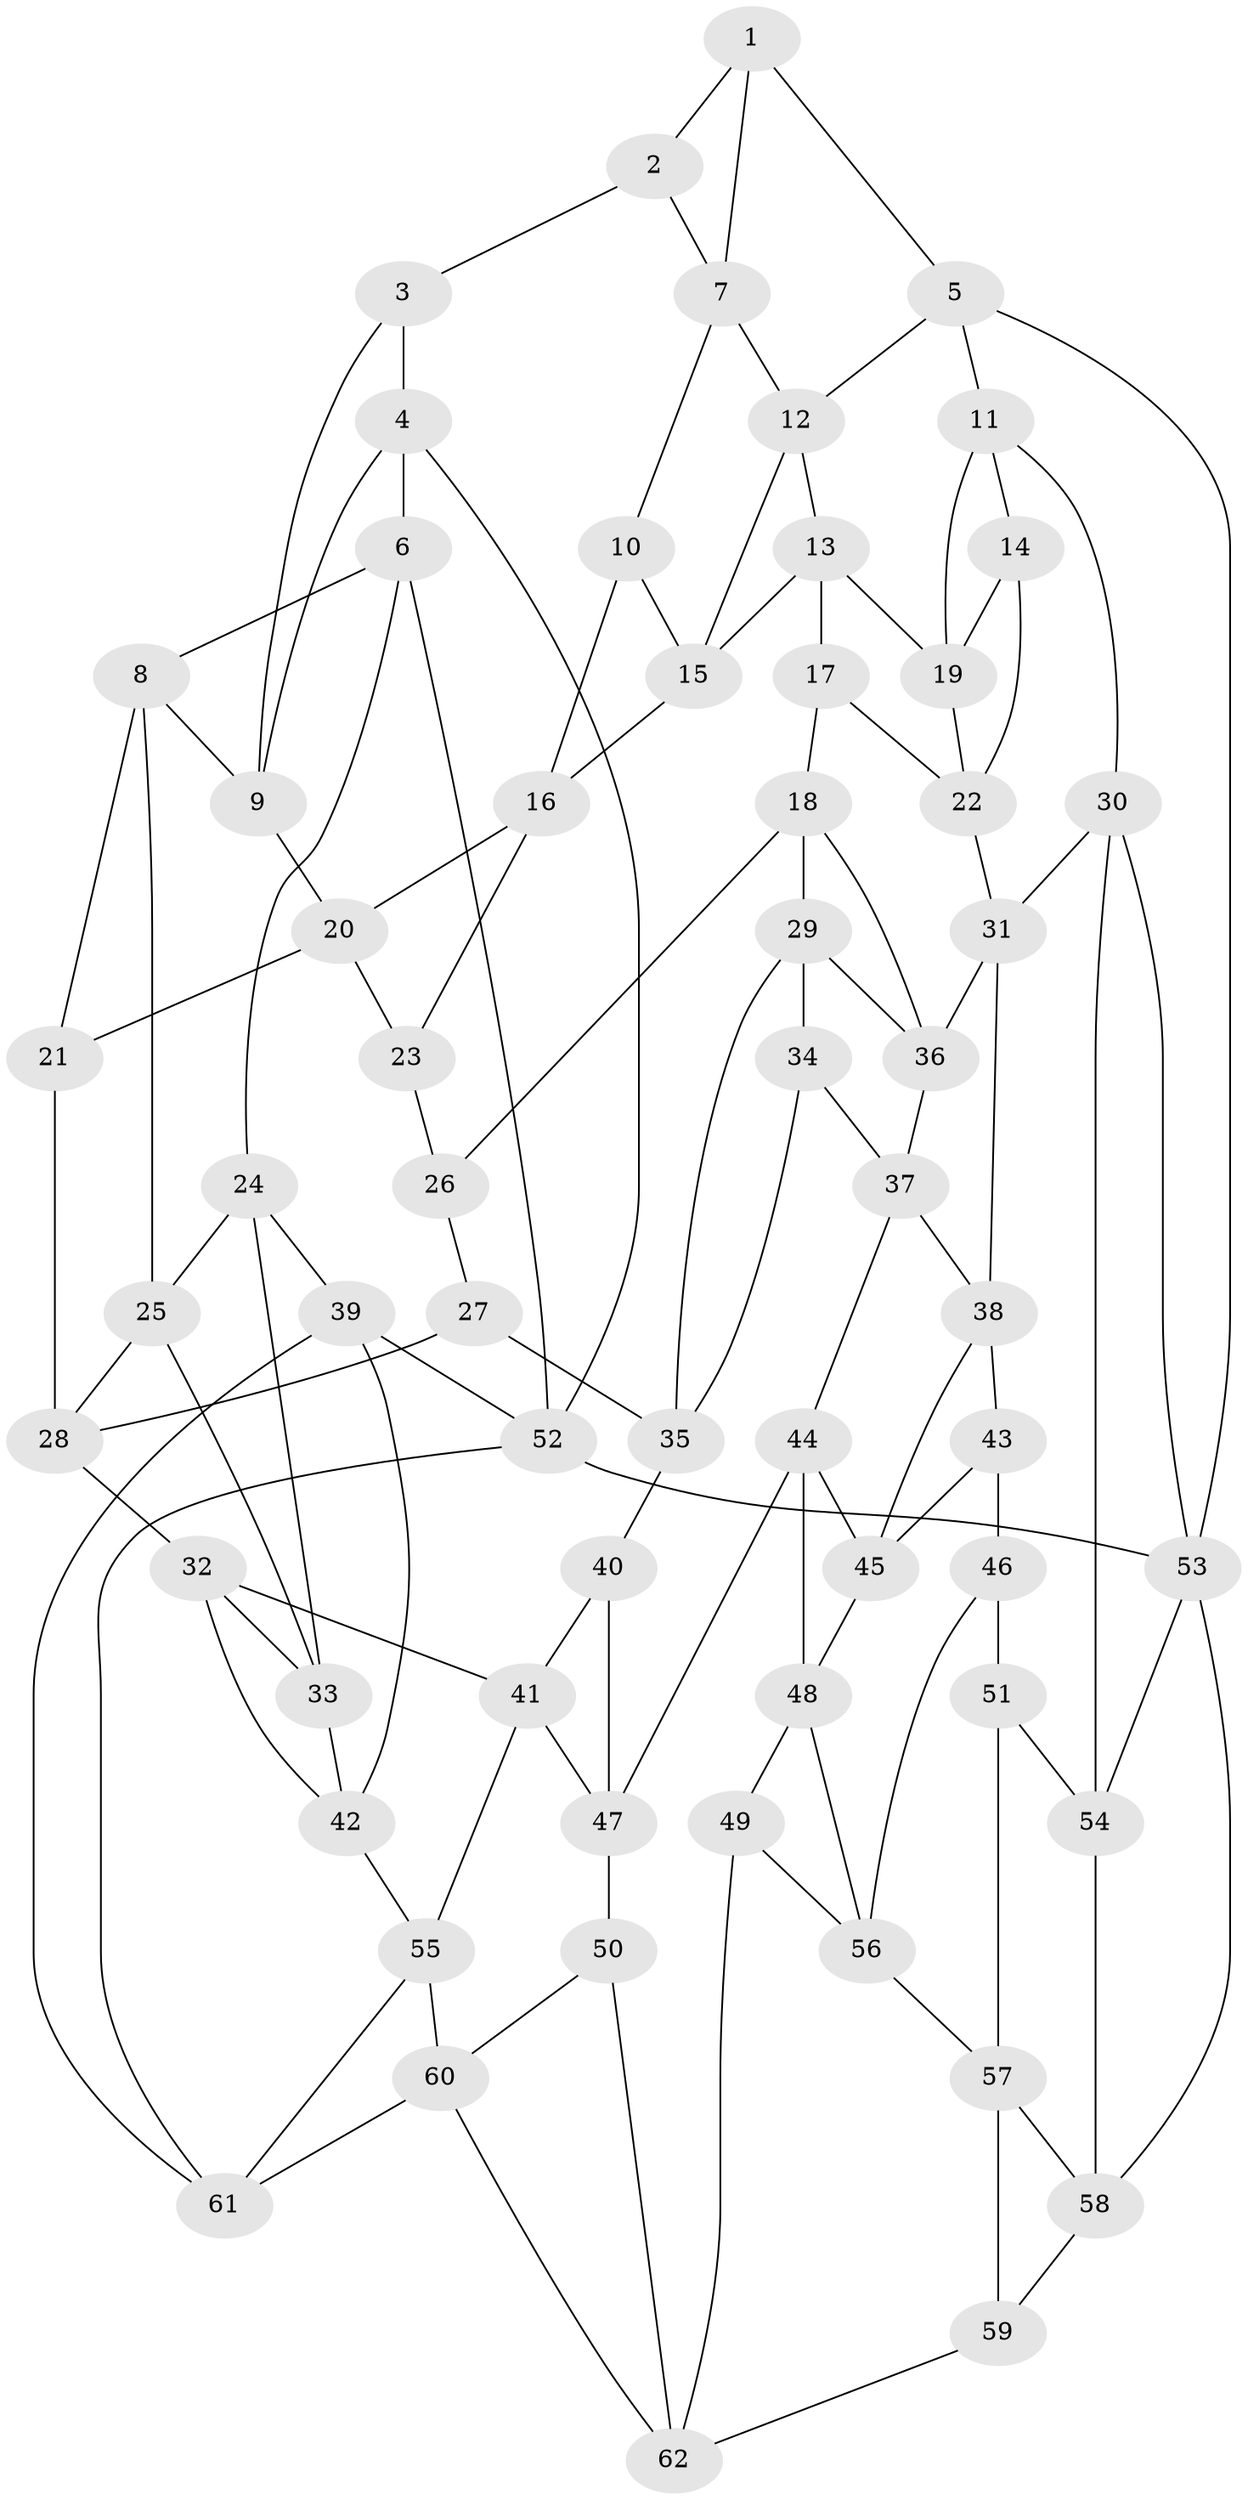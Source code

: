 // original degree distribution, {3: 0.015873015873015872, 5: 0.5238095238095238, 6: 0.2222222222222222, 4: 0.23809523809523808}
// Generated by graph-tools (version 1.1) at 2025/03/03/09/25 03:03:27]
// undirected, 62 vertices, 116 edges
graph export_dot {
graph [start="1"]
  node [color=gray90,style=filled];
  1;
  2;
  3;
  4;
  5;
  6;
  7;
  8;
  9;
  10;
  11;
  12;
  13;
  14;
  15;
  16;
  17;
  18;
  19;
  20;
  21;
  22;
  23;
  24;
  25;
  26;
  27;
  28;
  29;
  30;
  31;
  32;
  33;
  34;
  35;
  36;
  37;
  38;
  39;
  40;
  41;
  42;
  43;
  44;
  45;
  46;
  47;
  48;
  49;
  50;
  51;
  52;
  53;
  54;
  55;
  56;
  57;
  58;
  59;
  60;
  61;
  62;
  1 -- 2 [weight=1.0];
  1 -- 5 [weight=1.0];
  1 -- 7 [weight=1.0];
  2 -- 3 [weight=1.0];
  2 -- 7 [weight=1.0];
  3 -- 4 [weight=1.0];
  3 -- 9 [weight=1.0];
  4 -- 6 [weight=1.0];
  4 -- 9 [weight=1.0];
  4 -- 52 [weight=1.0];
  5 -- 11 [weight=1.0];
  5 -- 12 [weight=1.0];
  5 -- 53 [weight=1.0];
  6 -- 8 [weight=1.0];
  6 -- 24 [weight=1.0];
  6 -- 52 [weight=1.0];
  7 -- 10 [weight=1.0];
  7 -- 12 [weight=1.0];
  8 -- 9 [weight=1.0];
  8 -- 21 [weight=1.0];
  8 -- 25 [weight=1.0];
  9 -- 20 [weight=1.0];
  10 -- 15 [weight=1.0];
  10 -- 16 [weight=1.0];
  11 -- 14 [weight=1.0];
  11 -- 19 [weight=1.0];
  11 -- 30 [weight=1.0];
  12 -- 13 [weight=1.0];
  12 -- 15 [weight=1.0];
  13 -- 15 [weight=1.0];
  13 -- 17 [weight=1.0];
  13 -- 19 [weight=1.0];
  14 -- 19 [weight=1.0];
  14 -- 22 [weight=1.0];
  15 -- 16 [weight=1.0];
  16 -- 20 [weight=1.0];
  16 -- 23 [weight=1.0];
  17 -- 18 [weight=1.0];
  17 -- 22 [weight=1.0];
  18 -- 26 [weight=1.0];
  18 -- 29 [weight=1.0];
  18 -- 36 [weight=1.0];
  19 -- 22 [weight=1.0];
  20 -- 21 [weight=1.0];
  20 -- 23 [weight=1.0];
  21 -- 28 [weight=1.0];
  22 -- 31 [weight=1.0];
  23 -- 26 [weight=2.0];
  24 -- 25 [weight=1.0];
  24 -- 33 [weight=1.0];
  24 -- 39 [weight=1.0];
  25 -- 28 [weight=1.0];
  25 -- 33 [weight=1.0];
  26 -- 27 [weight=1.0];
  27 -- 28 [weight=1.0];
  27 -- 35 [weight=1.0];
  28 -- 32 [weight=1.0];
  29 -- 34 [weight=1.0];
  29 -- 35 [weight=1.0];
  29 -- 36 [weight=1.0];
  30 -- 31 [weight=1.0];
  30 -- 53 [weight=1.0];
  30 -- 54 [weight=1.0];
  31 -- 36 [weight=1.0];
  31 -- 38 [weight=1.0];
  32 -- 33 [weight=1.0];
  32 -- 41 [weight=1.0];
  32 -- 42 [weight=1.0];
  33 -- 42 [weight=1.0];
  34 -- 35 [weight=1.0];
  34 -- 37 [weight=1.0];
  35 -- 40 [weight=1.0];
  36 -- 37 [weight=1.0];
  37 -- 38 [weight=1.0];
  37 -- 44 [weight=1.0];
  38 -- 43 [weight=1.0];
  38 -- 45 [weight=1.0];
  39 -- 42 [weight=1.0];
  39 -- 52 [weight=1.0];
  39 -- 61 [weight=1.0];
  40 -- 41 [weight=1.0];
  40 -- 47 [weight=1.0];
  41 -- 47 [weight=1.0];
  41 -- 55 [weight=1.0];
  42 -- 55 [weight=1.0];
  43 -- 45 [weight=1.0];
  43 -- 46 [weight=1.0];
  44 -- 45 [weight=1.0];
  44 -- 47 [weight=1.0];
  44 -- 48 [weight=1.0];
  45 -- 48 [weight=1.0];
  46 -- 51 [weight=2.0];
  46 -- 56 [weight=1.0];
  47 -- 50 [weight=1.0];
  48 -- 49 [weight=1.0];
  48 -- 56 [weight=1.0];
  49 -- 56 [weight=1.0];
  49 -- 62 [weight=1.0];
  50 -- 60 [weight=1.0];
  50 -- 62 [weight=1.0];
  51 -- 54 [weight=1.0];
  51 -- 57 [weight=1.0];
  52 -- 53 [weight=2.0];
  52 -- 61 [weight=1.0];
  53 -- 54 [weight=1.0];
  53 -- 58 [weight=1.0];
  54 -- 58 [weight=1.0];
  55 -- 60 [weight=1.0];
  55 -- 61 [weight=1.0];
  56 -- 57 [weight=1.0];
  57 -- 58 [weight=1.0];
  57 -- 59 [weight=1.0];
  58 -- 59 [weight=1.0];
  59 -- 62 [weight=1.0];
  60 -- 61 [weight=1.0];
  60 -- 62 [weight=1.0];
}
